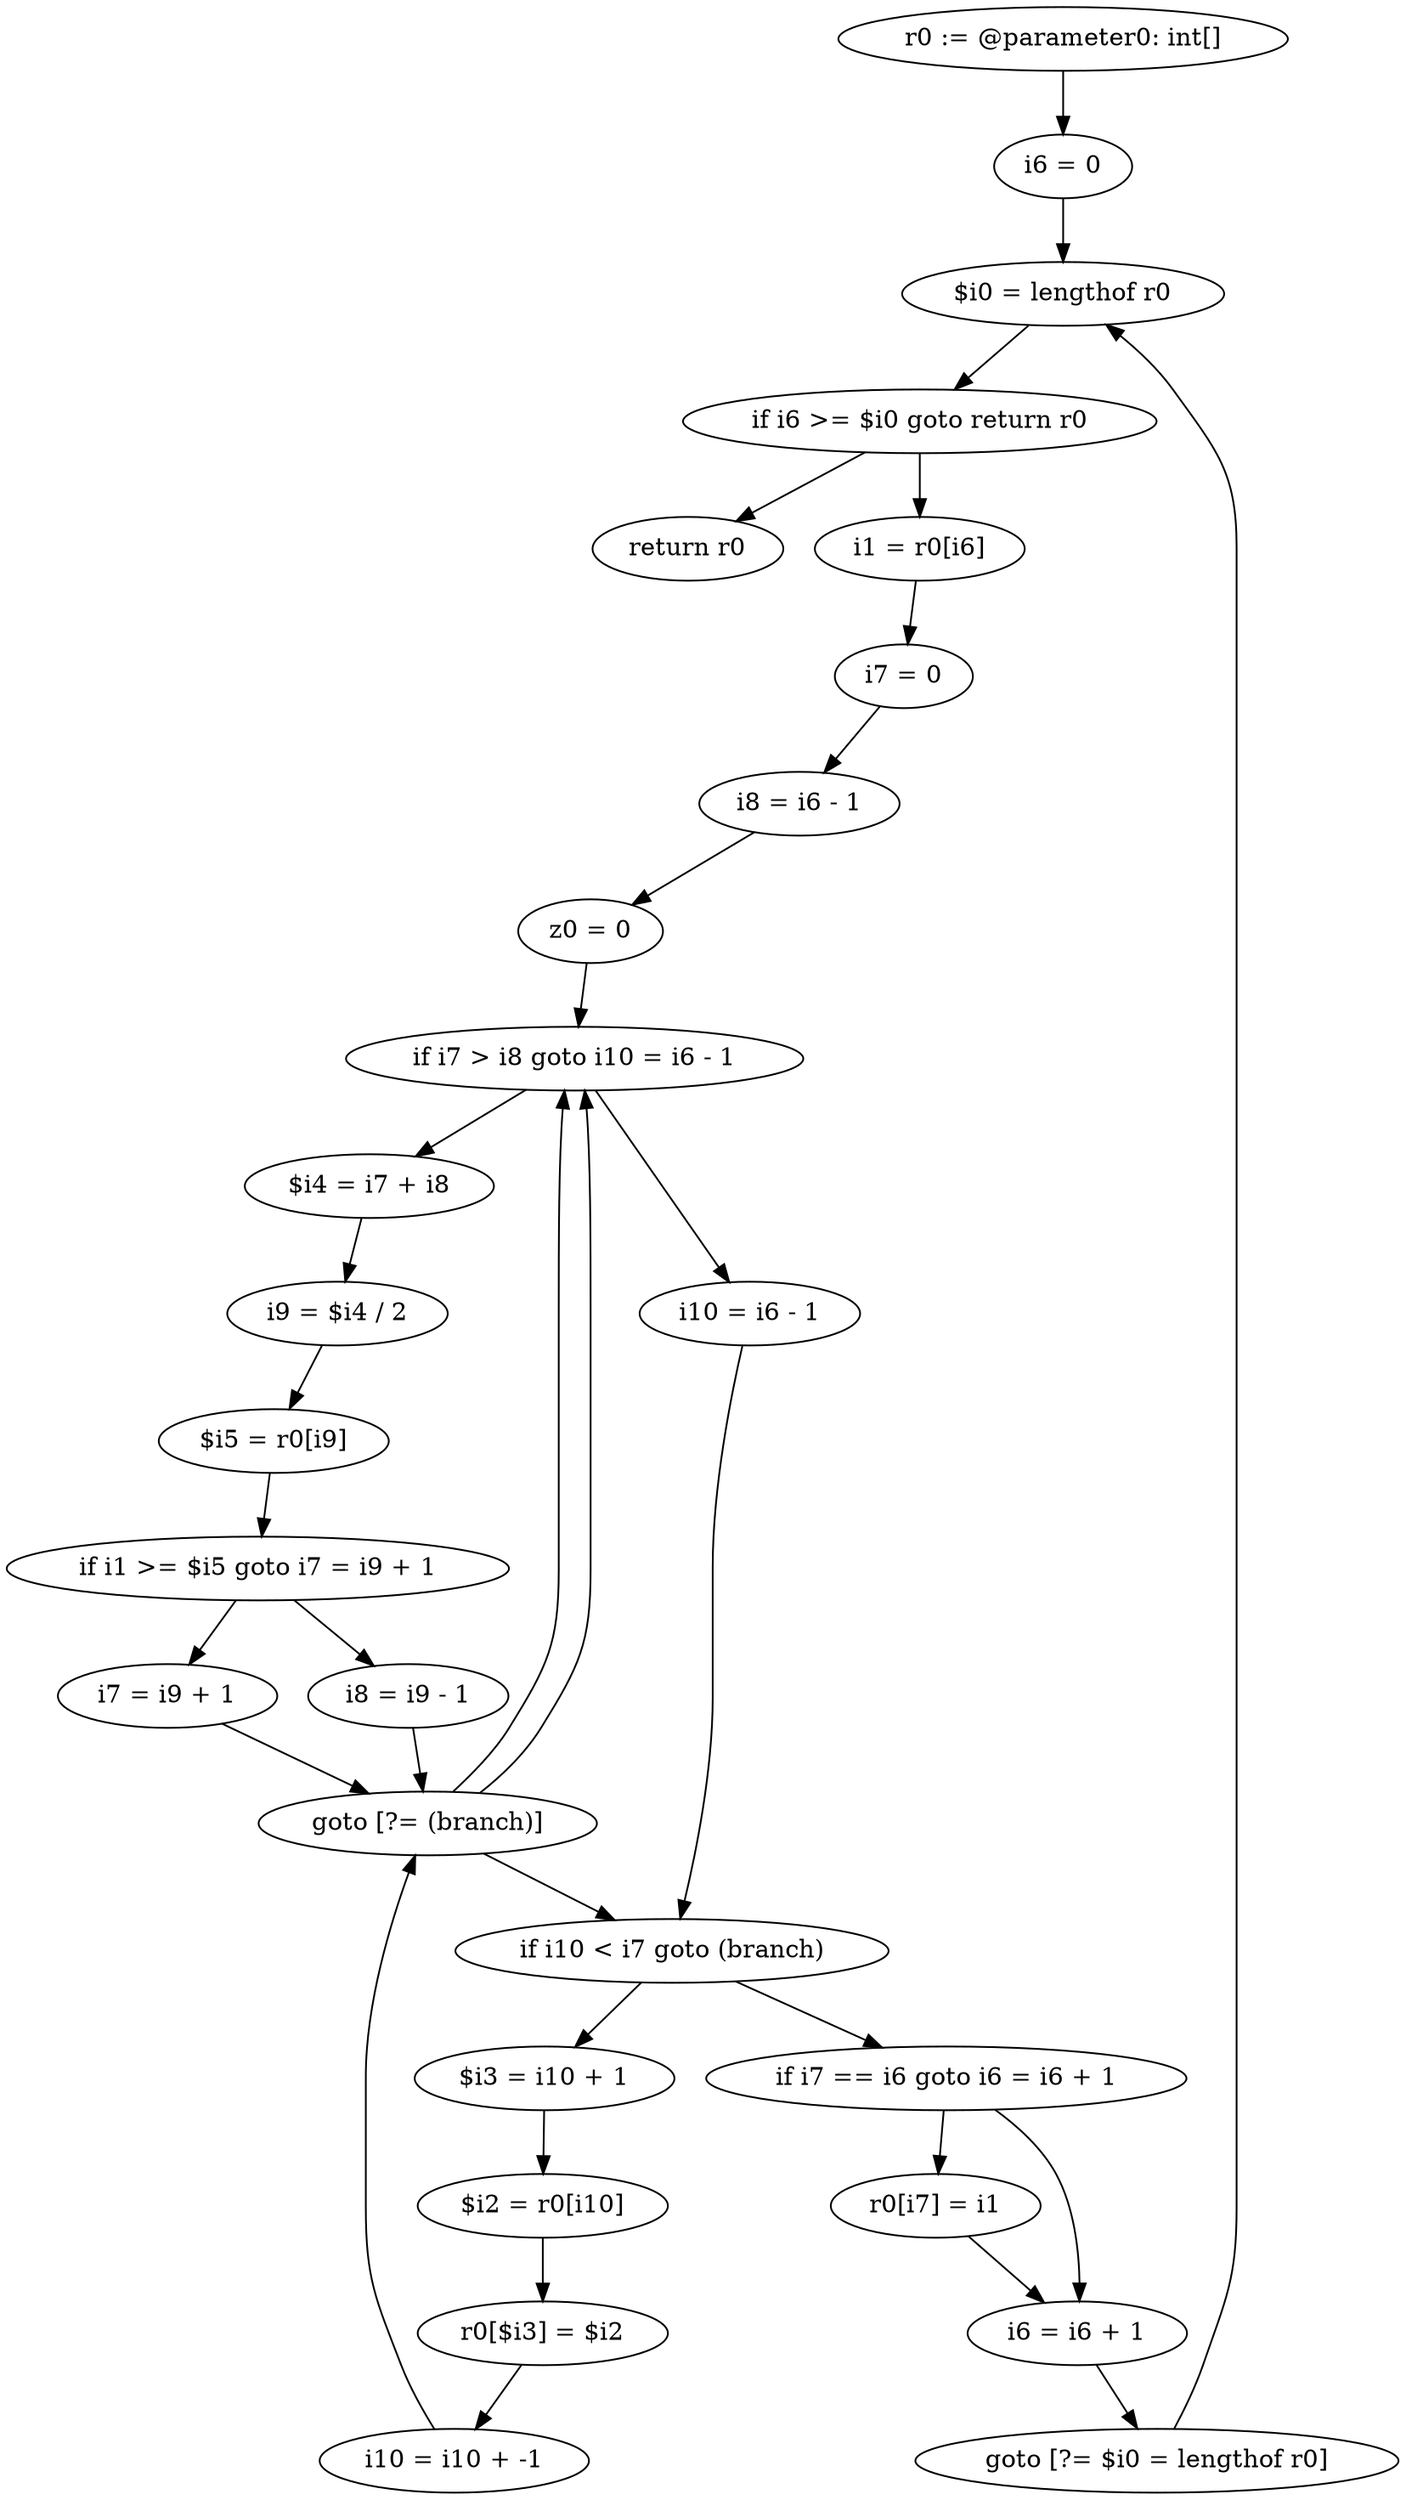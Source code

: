 digraph "unitGraph" {
    "r0 := @parameter0: int[]"
    "i6 = 0"
    "$i0 = lengthof r0"
    "if i6 >= $i0 goto return r0"
    "i1 = r0[i6]"
    "i7 = 0"
    "i8 = i6 - 1"
    "z0 = 0"
    "if i7 > i8 goto i10 = i6 - 1"
    "$i4 = i7 + i8"
    "i9 = $i4 / 2"
    "$i5 = r0[i9]"
    "if i1 >= $i5 goto i7 = i9 + 1"
    "i8 = i9 - 1"
    "goto [?= (branch)]"
    "i7 = i9 + 1"
    "i10 = i6 - 1"
    "if i10 < i7 goto (branch)"
    "$i3 = i10 + 1"
    "$i2 = r0[i10]"
    "r0[$i3] = $i2"
    "i10 = i10 + -1"
    "if i7 == i6 goto i6 = i6 + 1"
    "r0[i7] = i1"
    "i6 = i6 + 1"
    "goto [?= $i0 = lengthof r0]"
    "return r0"
    "r0 := @parameter0: int[]"->"i6 = 0";
    "i6 = 0"->"$i0 = lengthof r0";
    "$i0 = lengthof r0"->"if i6 >= $i0 goto return r0";
    "if i6 >= $i0 goto return r0"->"i1 = r0[i6]";
    "if i6 >= $i0 goto return r0"->"return r0";
    "i1 = r0[i6]"->"i7 = 0";
    "i7 = 0"->"i8 = i6 - 1";
    "i8 = i6 - 1"->"z0 = 0";
    "z0 = 0"->"if i7 > i8 goto i10 = i6 - 1";
    "if i7 > i8 goto i10 = i6 - 1"->"$i4 = i7 + i8";
    "if i7 > i8 goto i10 = i6 - 1"->"i10 = i6 - 1";
    "$i4 = i7 + i8"->"i9 = $i4 / 2";
    "i9 = $i4 / 2"->"$i5 = r0[i9]";
    "$i5 = r0[i9]"->"if i1 >= $i5 goto i7 = i9 + 1";
    "if i1 >= $i5 goto i7 = i9 + 1"->"i8 = i9 - 1";
    "if i1 >= $i5 goto i7 = i9 + 1"->"i7 = i9 + 1";
    "i8 = i9 - 1"->"goto [?= (branch)]";
    "goto [?= (branch)]"->"if i7 > i8 goto i10 = i6 - 1";
    "i7 = i9 + 1"->"goto [?= (branch)]";
    "goto [?= (branch)]"->"if i7 > i8 goto i10 = i6 - 1";
    "i10 = i6 - 1"->"if i10 < i7 goto (branch)";
    "if i10 < i7 goto (branch)"->"$i3 = i10 + 1";
    "if i10 < i7 goto (branch)"->"if i7 == i6 goto i6 = i6 + 1";
    "$i3 = i10 + 1"->"$i2 = r0[i10]";
    "$i2 = r0[i10]"->"r0[$i3] = $i2";
    "r0[$i3] = $i2"->"i10 = i10 + -1";
    "i10 = i10 + -1"->"goto [?= (branch)]";
    "goto [?= (branch)]"->"if i10 < i7 goto (branch)";
    "if i7 == i6 goto i6 = i6 + 1"->"r0[i7] = i1";
    "if i7 == i6 goto i6 = i6 + 1"->"i6 = i6 + 1";
    "r0[i7] = i1"->"i6 = i6 + 1";
    "i6 = i6 + 1"->"goto [?= $i0 = lengthof r0]";
    "goto [?= $i0 = lengthof r0]"->"$i0 = lengthof r0";
}
